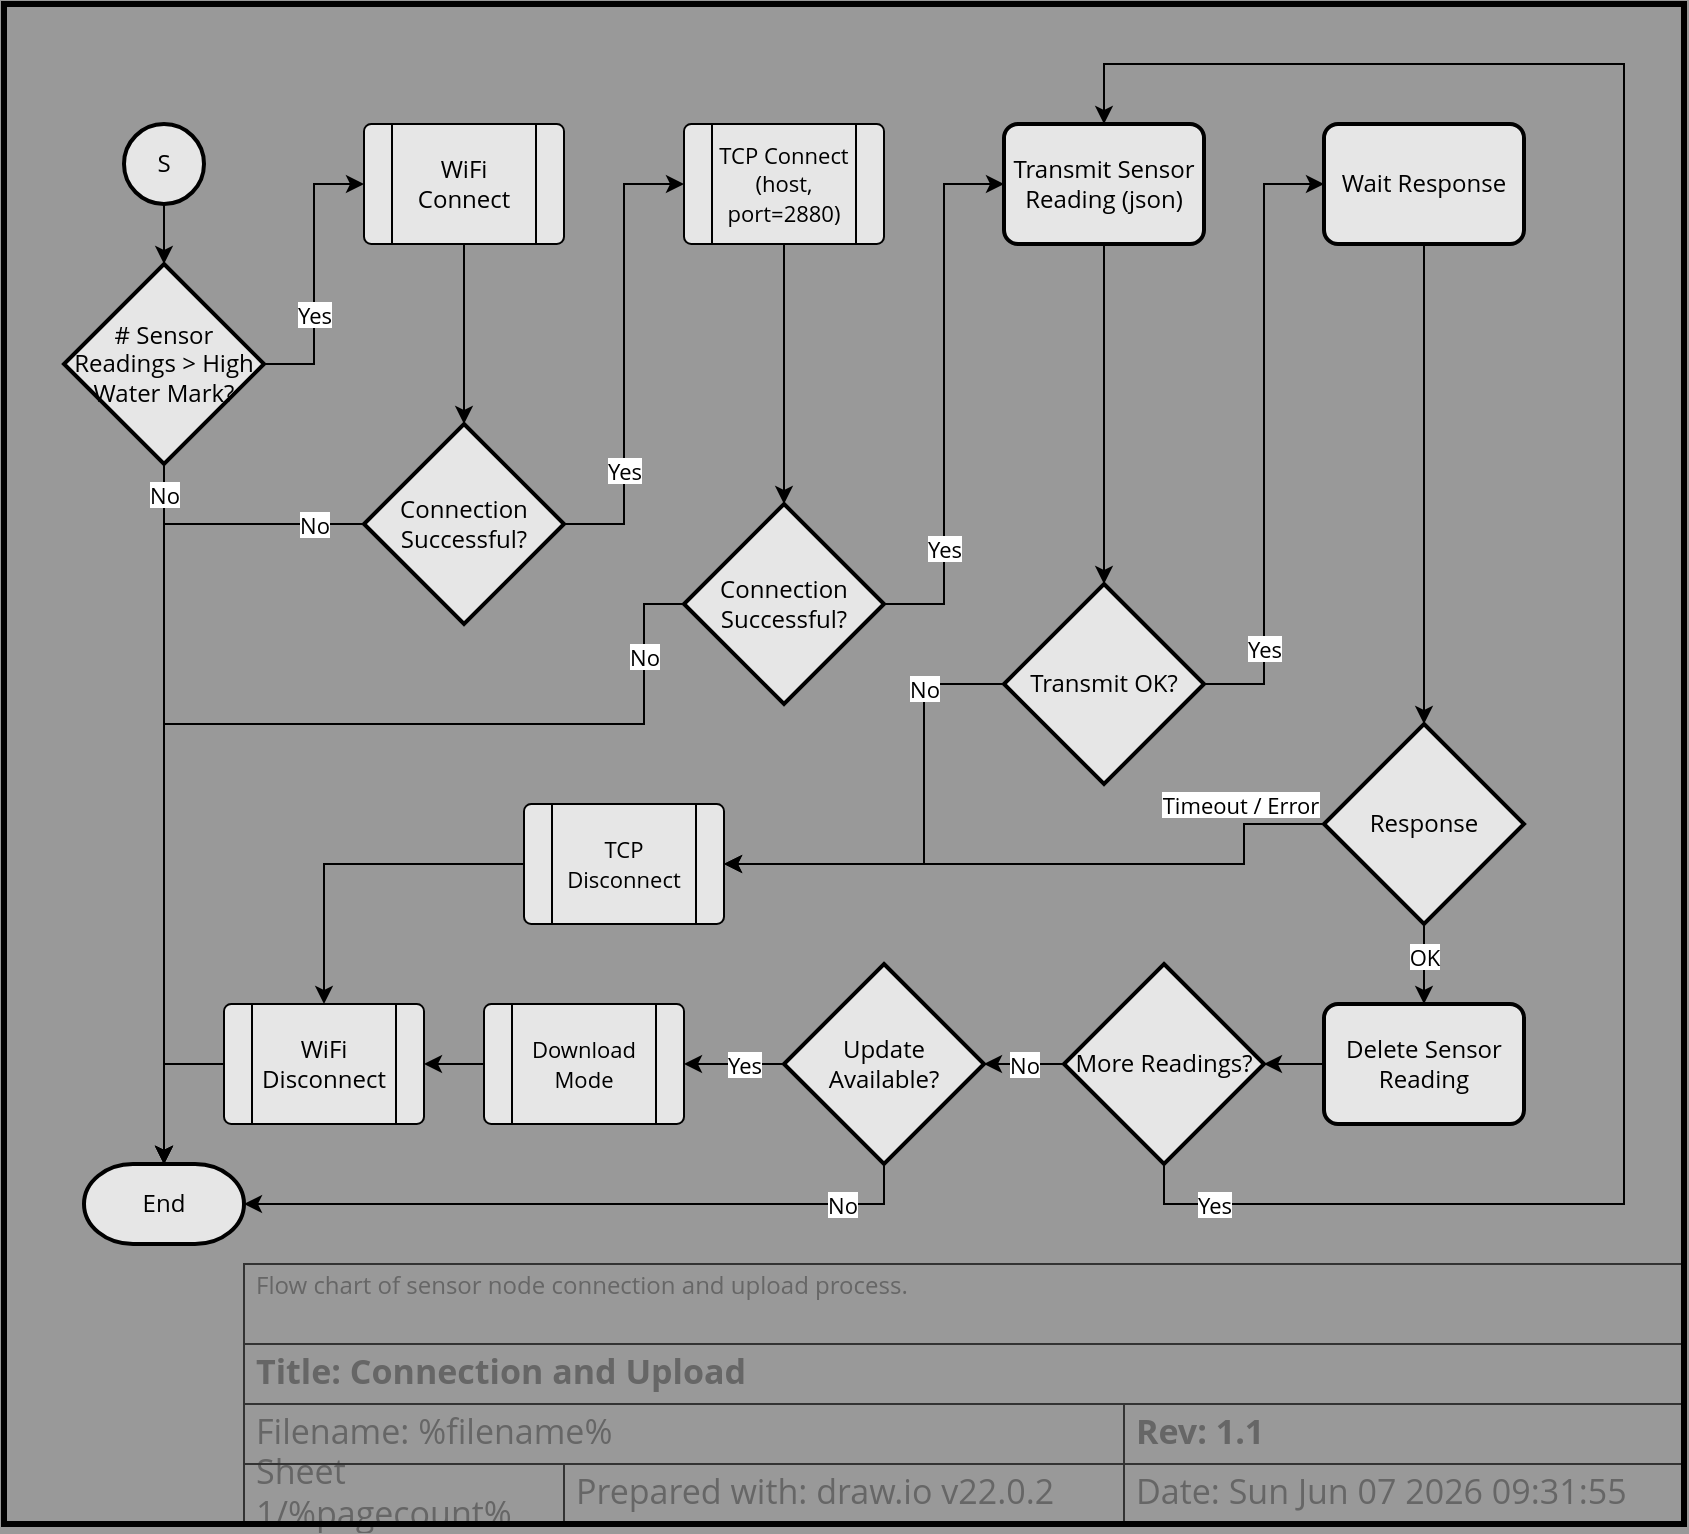 <mxfile version="22.0.2" type="device">
  <diagram name="Connection and Upload" id="fo18u6Ch1KVScq3Fo-Wy">
    <mxGraphModel dx="1906" dy="1611" grid="1" gridSize="10" guides="1" tooltips="1" connect="1" arrows="1" fold="1" page="1" pageScale="1" pageWidth="800" pageHeight="350" background="#999999" math="0" shadow="0">
      <root>
        <object label="" description="Flow chart of sensor node connection and upload process." rev="1.1" id="0">
          <mxCell />
        </object>
        <object label="Title Block" id="1">
          <mxCell style="locked=1;" parent="0" />
        </object>
        <mxCell id="h7L3MlKvrl_dhOmhB3lf-10" value="Prepared with: draw.io v22.0.2" style="strokeWidth=1;shadow=0;dashed=0;align=center;html=1;shape=mxgraph.mockup.text.textBox;fontColor=#666666;align=left;fontSize=17;spacingLeft=4;spacingTop=-3;whiteSpace=wrap;strokeColor=#333333;mainText=;fillColor=none;fontFamily=Open Sans;movable=1;resizable=1;rotatable=1;deletable=1;editable=1;locked=0;connectable=1;" parent="1" vertex="1">
          <mxGeometry x="220" y="300" width="280" height="30" as="geometry" />
        </mxCell>
        <object label="&lt;div align=&quot;left&quot;&gt;Sheet %pagenumber%/%pagecount%&lt;/div&gt;" placeholders="1" id="h7L3MlKvrl_dhOmhB3lf-12">
          <mxCell style="strokeWidth=1;shadow=0;dashed=0;align=left;html=1;shape=mxgraph.mockup.text.textBox;fontColor=#666666;align=left;fontSize=17;spacingLeft=4;spacingTop=-3;whiteSpace=wrap;strokeColor=#333333;mainText=;fillColor=none;fontFamily=Open Sans;movable=1;resizable=1;rotatable=1;deletable=1;editable=1;locked=0;connectable=1;" parent="1" vertex="1">
            <mxGeometry x="60" y="300" width="160" height="30" as="geometry" />
          </mxCell>
        </object>
        <object label="Date: &lt;font style=&quot;font-size: 17px;&quot;&gt;%date{ddd mmm dd yyyy HH:MM:ss}%&lt;/font&gt;" placeholders="1" id="h7L3MlKvrl_dhOmhB3lf-13">
          <mxCell style="strokeWidth=1;shadow=0;dashed=0;align=center;html=1;shape=mxgraph.mockup.text.textBox;fontColor=#666666;align=left;fontSize=17;spacingLeft=4;spacingTop=-3;whiteSpace=wrap;strokeColor=#333333;mainText=;fillColor=none;fontFamily=Open Sans;movable=1;resizable=1;rotatable=1;deletable=1;editable=1;locked=0;connectable=1;" parent="1" vertex="1">
            <mxGeometry x="500" y="300" width="280" height="30" as="geometry" />
          </mxCell>
        </object>
        <object label="&lt;b&gt;Title: %page%&lt;/b&gt;" placeholders="1" id="h7L3MlKvrl_dhOmhB3lf-14">
          <mxCell style="strokeWidth=1;shadow=0;dashed=0;align=center;html=1;shape=mxgraph.mockup.text.textBox;fontColor=#666666;align=left;fontSize=17;spacingLeft=4;spacingTop=-3;whiteSpace=wrap;strokeColor=#333333;mainText=;fillColor=none;fontFamily=Open Sans;movable=1;resizable=1;rotatable=1;deletable=1;editable=1;locked=0;connectable=1;" parent="1" vertex="1">
            <mxGeometry x="60" y="240" width="720" height="30" as="geometry" />
          </mxCell>
        </object>
        <object label="Filename: %filename%" placeholders="1" id="h7L3MlKvrl_dhOmhB3lf-15">
          <mxCell style="strokeWidth=1;shadow=0;dashed=0;align=center;html=1;shape=mxgraph.mockup.text.textBox;fontColor=#666666;align=left;fontSize=17;spacingLeft=4;spacingTop=-3;whiteSpace=wrap;strokeColor=#333333;mainText=;fillColor=none;fontFamily=Open Sans;movable=1;resizable=1;rotatable=1;deletable=1;editable=1;locked=0;connectable=1;" parent="1" vertex="1">
            <mxGeometry x="60" y="270" width="440" height="30" as="geometry" />
          </mxCell>
        </object>
        <object label="&lt;div align=&quot;left&quot;&gt;%description%&lt;/div&gt;" placeholders="1" id="h7L3MlKvrl_dhOmhB3lf-16">
          <mxCell style="strokeWidth=1;shadow=0;dashed=0;html=1;shape=mxgraph.mockup.text.textBox;fontColor=#666666;align=left;verticalAlign=top;fontSize=12;spacingLeft=4;spacingTop=-3;whiteSpace=wrap;strokeColor=#333333;mainText=;fillColor=none;fontFamily=Open Sans;movable=1;resizable=1;rotatable=1;deletable=1;editable=1;locked=0;connectable=1;" parent="1" vertex="1">
            <mxGeometry x="60" y="200" width="720" height="40" as="geometry" />
          </mxCell>
        </object>
        <object label="&lt;b&gt;Rev: %rev%&lt;br&gt;&lt;/b&gt;" placeholders="1" id="EyKvBmyPNv_MzgSUc5b6-1">
          <mxCell style="strokeWidth=1;shadow=0;dashed=0;align=center;html=1;shape=mxgraph.mockup.text.textBox;fontColor=#666666;align=left;fontSize=17;spacingLeft=4;spacingTop=-3;whiteSpace=wrap;strokeColor=#333333;mainText=;fillColor=none;fontFamily=Open Sans;movable=1;resizable=1;rotatable=1;deletable=1;editable=1;locked=0;connectable=1;" parent="1" vertex="1">
            <mxGeometry x="500" y="270" width="280" height="30" as="geometry" />
          </mxCell>
        </object>
        <object label="Drawing Frame" id="2jkEU8j2_UPUL1MGRyPS-1">
          <mxCell style="locked=1;" parent="0" />
        </object>
        <mxCell id="2jkEU8j2_UPUL1MGRyPS-2" value="" style="rounded=0;whiteSpace=wrap;html=1;fillColor=none;strokeWidth=3;movable=1;resizable=1;rotatable=1;deletable=1;editable=1;locked=0;connectable=1;" parent="2jkEU8j2_UPUL1MGRyPS-1" vertex="1">
          <mxGeometry x="-60" y="-430" width="840" height="760" as="geometry" />
        </mxCell>
        <object label="Document" id="NbdiYjX3MhI7OpqD2NvG-1">
          <mxCell parent="0" />
        </object>
        <mxCell id="PINzFg8CK9Q2xGxRfYvV-2" value="S" style="strokeWidth=2;html=1;shape=mxgraph.flowchart.start_2;whiteSpace=wrap;fontFamily=Open Sans;fillColor=#E6E6E6;" parent="NbdiYjX3MhI7OpqD2NvG-1" vertex="1">
          <mxGeometry y="-370" width="40" height="40" as="geometry" />
        </mxCell>
        <mxCell id="PINzFg8CK9Q2xGxRfYvV-8" value="No" style="edgeStyle=orthogonalEdgeStyle;rounded=0;orthogonalLoop=1;jettySize=auto;html=1;fontFamily=Open Sans;" parent="NbdiYjX3MhI7OpqD2NvG-1" source="PINzFg8CK9Q2xGxRfYvV-5" target="PINzFg8CK9Q2xGxRfYvV-7" edge="1">
          <mxGeometry x="-0.913" relative="1" as="geometry">
            <mxPoint as="offset" />
          </mxGeometry>
        </mxCell>
        <mxCell id="PINzFg8CK9Q2xGxRfYvV-9" value="Yes" style="edgeStyle=orthogonalEdgeStyle;rounded=0;orthogonalLoop=1;jettySize=auto;html=1;entryX=0;entryY=0.5;entryDx=0;entryDy=0;fontFamily=Open Sans;" parent="NbdiYjX3MhI7OpqD2NvG-1" source="PINzFg8CK9Q2xGxRfYvV-5" target="MNRwYcwlJc8vZSp2Yxgr-1" edge="1">
          <mxGeometry x="-0.286" relative="1" as="geometry">
            <mxPoint as="offset" />
            <mxPoint x="120" y="-340" as="targetPoint" />
          </mxGeometry>
        </mxCell>
        <mxCell id="PINzFg8CK9Q2xGxRfYvV-5" value="&lt;font&gt;# Sensor Readings &amp;gt; High Water Mark?&lt;/font&gt;" style="strokeWidth=2;html=1;shape=mxgraph.flowchart.decision;whiteSpace=wrap;fontFamily=Open Sans;fillColor=#E6E6E6;" parent="NbdiYjX3MhI7OpqD2NvG-1" vertex="1">
          <mxGeometry x="-30" y="-300" width="100" height="100" as="geometry" />
        </mxCell>
        <mxCell id="PINzFg8CK9Q2xGxRfYvV-6" style="edgeStyle=orthogonalEdgeStyle;rounded=0;orthogonalLoop=1;jettySize=auto;html=1;entryX=0.5;entryY=0;entryDx=0;entryDy=0;entryPerimeter=0;fontFamily=Open Sans;" parent="NbdiYjX3MhI7OpqD2NvG-1" source="PINzFg8CK9Q2xGxRfYvV-2" target="PINzFg8CK9Q2xGxRfYvV-5" edge="1">
          <mxGeometry relative="1" as="geometry" />
        </mxCell>
        <mxCell id="PINzFg8CK9Q2xGxRfYvV-7" value="End" style="strokeWidth=2;html=1;shape=mxgraph.flowchart.terminator;whiteSpace=wrap;fontFamily=Open Sans;fillColor=#E6E6E6;" parent="NbdiYjX3MhI7OpqD2NvG-1" vertex="1">
          <mxGeometry x="-20" y="150" width="80" height="40" as="geometry" />
        </mxCell>
        <mxCell id="PINzFg8CK9Q2xGxRfYvV-12" value="No" style="edgeStyle=orthogonalEdgeStyle;rounded=0;orthogonalLoop=1;jettySize=auto;html=1;fontFamily=Open Sans;" parent="NbdiYjX3MhI7OpqD2NvG-1" source="PINzFg8CK9Q2xGxRfYvV-10" target="PINzFg8CK9Q2xGxRfYvV-7" edge="1">
          <mxGeometry x="-0.878" relative="1" as="geometry">
            <mxPoint as="offset" />
          </mxGeometry>
        </mxCell>
        <mxCell id="PINzFg8CK9Q2xGxRfYvV-14" value="Yes" style="edgeStyle=orthogonalEdgeStyle;rounded=0;orthogonalLoop=1;jettySize=auto;html=1;entryX=0;entryY=0.5;entryDx=0;entryDy=0;fontFamily=Open Sans;" parent="NbdiYjX3MhI7OpqD2NvG-1" source="PINzFg8CK9Q2xGxRfYvV-10" target="MNRwYcwlJc8vZSp2Yxgr-2" edge="1">
          <mxGeometry x="-0.5" relative="1" as="geometry">
            <mxPoint as="offset" />
            <mxPoint x="280" y="-340" as="targetPoint" />
          </mxGeometry>
        </mxCell>
        <mxCell id="PINzFg8CK9Q2xGxRfYvV-10" value="Connection Successful?" style="strokeWidth=2;html=1;shape=mxgraph.flowchart.decision;whiteSpace=wrap;fontFamily=Open Sans;fillColor=#E6E6E6;" parent="NbdiYjX3MhI7OpqD2NvG-1" vertex="1">
          <mxGeometry x="120" y="-220" width="100" height="100" as="geometry" />
        </mxCell>
        <mxCell id="PINzFg8CK9Q2xGxRfYvV-11" style="edgeStyle=orthogonalEdgeStyle;rounded=0;orthogonalLoop=1;jettySize=auto;html=1;entryX=0.5;entryY=0;entryDx=0;entryDy=0;entryPerimeter=0;fontFamily=Open Sans;" parent="NbdiYjX3MhI7OpqD2NvG-1" source="MNRwYcwlJc8vZSp2Yxgr-1" target="PINzFg8CK9Q2xGxRfYvV-10" edge="1">
          <mxGeometry relative="1" as="geometry">
            <mxPoint x="170" y="-310" as="sourcePoint" />
          </mxGeometry>
        </mxCell>
        <mxCell id="PINzFg8CK9Q2xGxRfYvV-16" style="edgeStyle=orthogonalEdgeStyle;rounded=0;orthogonalLoop=1;jettySize=auto;html=1;fontFamily=Open Sans;" parent="NbdiYjX3MhI7OpqD2NvG-1" source="MNRwYcwlJc8vZSp2Yxgr-2" target="PINzFg8CK9Q2xGxRfYvV-15" edge="1">
          <mxGeometry relative="1" as="geometry">
            <mxPoint x="330" y="-310" as="sourcePoint" />
          </mxGeometry>
        </mxCell>
        <mxCell id="PINzFg8CK9Q2xGxRfYvV-17" value="No" style="edgeStyle=orthogonalEdgeStyle;rounded=0;orthogonalLoop=1;jettySize=auto;html=1;fontFamily=Open Sans;exitX=0;exitY=0.5;exitDx=0;exitDy=0;exitPerimeter=0;entryX=0.5;entryY=0;entryDx=0;entryDy=0;entryPerimeter=0;" parent="NbdiYjX3MhI7OpqD2NvG-1" source="PINzFg8CK9Q2xGxRfYvV-15" target="PINzFg8CK9Q2xGxRfYvV-7" edge="1">
          <mxGeometry x="-0.83" relative="1" as="geometry">
            <mxPoint as="offset" />
            <mxPoint x="220" y="-60" as="targetPoint" />
            <Array as="points">
              <mxPoint x="260" y="-130" />
              <mxPoint x="260" y="-70" />
              <mxPoint x="20" y="-70" />
            </Array>
          </mxGeometry>
        </mxCell>
        <mxCell id="PINzFg8CK9Q2xGxRfYvV-19" value="Yes" style="edgeStyle=orthogonalEdgeStyle;rounded=0;orthogonalLoop=1;jettySize=auto;html=1;entryX=0;entryY=0.5;entryDx=0;entryDy=0;fontFamily=Open Sans;" parent="NbdiYjX3MhI7OpqD2NvG-1" source="PINzFg8CK9Q2xGxRfYvV-15" target="PINzFg8CK9Q2xGxRfYvV-18" edge="1">
          <mxGeometry x="-0.569" relative="1" as="geometry">
            <mxPoint as="offset" />
          </mxGeometry>
        </mxCell>
        <mxCell id="PINzFg8CK9Q2xGxRfYvV-15" value="Connection Successful?" style="strokeWidth=2;html=1;shape=mxgraph.flowchart.decision;whiteSpace=wrap;fontFamily=Open Sans;fillColor=#E6E6E6;" parent="NbdiYjX3MhI7OpqD2NvG-1" vertex="1">
          <mxGeometry x="280" y="-180" width="100" height="100" as="geometry" />
        </mxCell>
        <mxCell id="PINzFg8CK9Q2xGxRfYvV-21" style="edgeStyle=orthogonalEdgeStyle;rounded=0;orthogonalLoop=1;jettySize=auto;html=1;fontFamily=Open Sans;" parent="NbdiYjX3MhI7OpqD2NvG-1" source="PINzFg8CK9Q2xGxRfYvV-18" target="PINzFg8CK9Q2xGxRfYvV-20" edge="1">
          <mxGeometry relative="1" as="geometry" />
        </mxCell>
        <mxCell id="PINzFg8CK9Q2xGxRfYvV-18" value="Transmit Sensor Reading (json)" style="rounded=1;whiteSpace=wrap;html=1;absoluteArcSize=1;arcSize=14;strokeWidth=2;fontFamily=Open Sans;fillColor=#E6E6E6;" parent="NbdiYjX3MhI7OpqD2NvG-1" vertex="1">
          <mxGeometry x="440" y="-370" width="100" height="60" as="geometry" />
        </mxCell>
        <mxCell id="PINzFg8CK9Q2xGxRfYvV-22" value="No" style="edgeStyle=orthogonalEdgeStyle;rounded=0;orthogonalLoop=1;jettySize=auto;html=1;fontFamily=Open Sans;exitX=0;exitY=0.5;exitDx=0;exitDy=0;exitPerimeter=0;" parent="NbdiYjX3MhI7OpqD2NvG-1" source="PINzFg8CK9Q2xGxRfYvV-20" target="MNRwYcwlJc8vZSp2Yxgr-3" edge="1">
          <mxGeometry x="-0.636" relative="1" as="geometry">
            <Array as="points">
              <mxPoint x="400" y="-90" />
              <mxPoint x="400" />
            </Array>
            <mxPoint as="offset" />
            <mxPoint x="140" y="-10" as="targetPoint" />
          </mxGeometry>
        </mxCell>
        <mxCell id="PINzFg8CK9Q2xGxRfYvV-24" value="Yes" style="edgeStyle=orthogonalEdgeStyle;rounded=0;orthogonalLoop=1;jettySize=auto;html=1;entryX=0;entryY=0.5;entryDx=0;entryDy=0;fontFamily=Open Sans;" parent="NbdiYjX3MhI7OpqD2NvG-1" source="PINzFg8CK9Q2xGxRfYvV-20" target="PINzFg8CK9Q2xGxRfYvV-23" edge="1">
          <mxGeometry x="-0.688" relative="1" as="geometry">
            <mxPoint as="offset" />
          </mxGeometry>
        </mxCell>
        <mxCell id="PINzFg8CK9Q2xGxRfYvV-20" value="Transmit OK?" style="strokeWidth=2;html=1;shape=mxgraph.flowchart.decision;whiteSpace=wrap;fontFamily=Open Sans;fillColor=#E6E6E6;" parent="NbdiYjX3MhI7OpqD2NvG-1" vertex="1">
          <mxGeometry x="440" y="-140" width="100" height="100" as="geometry" />
        </mxCell>
        <mxCell id="PINzFg8CK9Q2xGxRfYvV-28" style="edgeStyle=orthogonalEdgeStyle;rounded=0;orthogonalLoop=1;jettySize=auto;html=1;fontFamily=Open Sans;" parent="NbdiYjX3MhI7OpqD2NvG-1" source="PINzFg8CK9Q2xGxRfYvV-23" target="PINzFg8CK9Q2xGxRfYvV-25" edge="1">
          <mxGeometry relative="1" as="geometry" />
        </mxCell>
        <mxCell id="PINzFg8CK9Q2xGxRfYvV-23" value="Wait Response" style="rounded=1;whiteSpace=wrap;html=1;absoluteArcSize=1;arcSize=14;strokeWidth=2;fontFamily=Open Sans;fillColor=#E6E6E6;" parent="NbdiYjX3MhI7OpqD2NvG-1" vertex="1">
          <mxGeometry x="600" y="-370" width="100" height="60" as="geometry" />
        </mxCell>
        <mxCell id="PINzFg8CK9Q2xGxRfYvV-26" style="edgeStyle=orthogonalEdgeStyle;rounded=0;orthogonalLoop=1;jettySize=auto;html=1;fontFamily=Open Sans;" parent="NbdiYjX3MhI7OpqD2NvG-1" source="PINzFg8CK9Q2xGxRfYvV-25" target="MNRwYcwlJc8vZSp2Yxgr-3" edge="1">
          <mxGeometry relative="1" as="geometry">
            <mxPoint x="240" y="70" as="targetPoint" />
            <Array as="points">
              <mxPoint x="560" y="-20" />
              <mxPoint x="560" />
            </Array>
          </mxGeometry>
        </mxCell>
        <mxCell id="PINzFg8CK9Q2xGxRfYvV-27" value="Timeout / Error" style="edgeLabel;html=1;align=center;verticalAlign=middle;resizable=0;points=[];fontFamily=Open Sans;" parent="PINzFg8CK9Q2xGxRfYvV-26" vertex="1" connectable="0">
          <mxGeometry x="-0.842" y="-3" relative="1" as="geometry">
            <mxPoint x="-17" y="-7" as="offset" />
          </mxGeometry>
        </mxCell>
        <mxCell id="PINzFg8CK9Q2xGxRfYvV-31" value="OK" style="edgeStyle=orthogonalEdgeStyle;rounded=0;orthogonalLoop=1;jettySize=auto;html=1;fontFamily=Open Sans;" parent="NbdiYjX3MhI7OpqD2NvG-1" source="PINzFg8CK9Q2xGxRfYvV-25" target="PINzFg8CK9Q2xGxRfYvV-30" edge="1">
          <mxGeometry x="-0.2" relative="1" as="geometry">
            <mxPoint as="offset" />
          </mxGeometry>
        </mxCell>
        <mxCell id="PINzFg8CK9Q2xGxRfYvV-25" value="Response" style="strokeWidth=2;html=1;shape=mxgraph.flowchart.decision;whiteSpace=wrap;fontFamily=Open Sans;fillColor=#E6E6E6;" parent="NbdiYjX3MhI7OpqD2NvG-1" vertex="1">
          <mxGeometry x="600" y="-70" width="100" height="100" as="geometry" />
        </mxCell>
        <mxCell id="PINzFg8CK9Q2xGxRfYvV-32" value="Yes" style="edgeStyle=orthogonalEdgeStyle;rounded=0;orthogonalLoop=1;jettySize=auto;html=1;entryX=0.5;entryY=0;entryDx=0;entryDy=0;exitX=0.5;exitY=1;exitDx=0;exitDy=0;exitPerimeter=0;fontFamily=Open Sans;" parent="NbdiYjX3MhI7OpqD2NvG-1" source="PINzFg8CK9Q2xGxRfYvV-33" target="PINzFg8CK9Q2xGxRfYvV-18" edge="1">
          <mxGeometry x="-0.92" relative="1" as="geometry">
            <Array as="points">
              <mxPoint x="520" y="170" />
              <mxPoint x="750" y="170" />
              <mxPoint x="750" y="-400" />
              <mxPoint x="490" y="-400" />
            </Array>
            <mxPoint as="offset" />
          </mxGeometry>
        </mxCell>
        <mxCell id="PINzFg8CK9Q2xGxRfYvV-34" style="edgeStyle=orthogonalEdgeStyle;rounded=0;orthogonalLoop=1;jettySize=auto;html=1;fontFamily=Open Sans;" parent="NbdiYjX3MhI7OpqD2NvG-1" source="PINzFg8CK9Q2xGxRfYvV-30" target="PINzFg8CK9Q2xGxRfYvV-33" edge="1">
          <mxGeometry relative="1" as="geometry" />
        </mxCell>
        <mxCell id="PINzFg8CK9Q2xGxRfYvV-30" value="Delete Sensor Reading" style="rounded=1;whiteSpace=wrap;html=1;absoluteArcSize=1;arcSize=14;strokeWidth=2;fontFamily=Open Sans;fillColor=#E6E6E6;" parent="NbdiYjX3MhI7OpqD2NvG-1" vertex="1">
          <mxGeometry x="600" y="70" width="100" height="60" as="geometry" />
        </mxCell>
        <mxCell id="PINzFg8CK9Q2xGxRfYvV-33" value="More Readings?" style="strokeWidth=2;html=1;shape=mxgraph.flowchart.decision;whiteSpace=wrap;fontFamily=Open Sans;fillColor=#E6E6E6;" parent="NbdiYjX3MhI7OpqD2NvG-1" vertex="1">
          <mxGeometry x="470" y="50" width="100" height="100" as="geometry" />
        </mxCell>
        <mxCell id="PINzFg8CK9Q2xGxRfYvV-35" value="Yes" style="edgeStyle=orthogonalEdgeStyle;rounded=0;orthogonalLoop=1;jettySize=auto;html=1;fontFamily=Open Sans;" parent="NbdiYjX3MhI7OpqD2NvG-1" source="MNRwYcwlJc8vZSp2Yxgr-7" target="MNRwYcwlJc8vZSp2Yxgr-5" edge="1">
          <mxGeometry x="-0.2" relative="1" as="geometry">
            <mxPoint as="offset" />
            <mxPoint x="290" y="100" as="targetPoint" />
          </mxGeometry>
        </mxCell>
        <mxCell id="MNRwYcwlJc8vZSp2Yxgr-1" value="WiFi Connect" style="verticalLabelPosition=middle;verticalAlign=middle;html=1;shape=process;whiteSpace=wrap;rounded=1;size=0.14;arcSize=6;fontFamily=Open Sans;labelPosition=center;align=center;fillColor=#E6E6E6;" vertex="1" parent="NbdiYjX3MhI7OpqD2NvG-1">
          <mxGeometry x="120" y="-370" width="100" height="60" as="geometry" />
        </mxCell>
        <mxCell id="MNRwYcwlJc8vZSp2Yxgr-2" value="&lt;font style=&quot;font-size: 11px;&quot;&gt;TCP Connect (host, port=2880)&lt;/font&gt;" style="verticalLabelPosition=middle;verticalAlign=middle;html=1;shape=process;whiteSpace=wrap;rounded=1;size=0.14;arcSize=6;fontFamily=Open Sans;labelPosition=center;align=center;fillColor=#E6E6E6;" vertex="1" parent="NbdiYjX3MhI7OpqD2NvG-1">
          <mxGeometry x="280" y="-370" width="100" height="60" as="geometry" />
        </mxCell>
        <mxCell id="MNRwYcwlJc8vZSp2Yxgr-3" value="&lt;font style=&quot;font-size: 11px;&quot;&gt;TCP Disconnect&lt;/font&gt;" style="verticalLabelPosition=middle;verticalAlign=middle;html=1;shape=process;whiteSpace=wrap;rounded=1;size=0.14;arcSize=6;fontFamily=Open Sans;labelPosition=center;align=center;fillColor=#E6E6E6;" vertex="1" parent="NbdiYjX3MhI7OpqD2NvG-1">
          <mxGeometry x="200" y="-30" width="100" height="60" as="geometry" />
        </mxCell>
        <mxCell id="MNRwYcwlJc8vZSp2Yxgr-4" style="edgeStyle=orthogonalEdgeStyle;rounded=0;orthogonalLoop=1;jettySize=auto;html=1;entryX=0.5;entryY=0;entryDx=0;entryDy=0;fontFamily=Open Sans;" edge="1" parent="NbdiYjX3MhI7OpqD2NvG-1" source="MNRwYcwlJc8vZSp2Yxgr-3" target="MNRwYcwlJc8vZSp2Yxgr-12">
          <mxGeometry relative="1" as="geometry" />
        </mxCell>
        <mxCell id="MNRwYcwlJc8vZSp2Yxgr-11" style="edgeStyle=orthogonalEdgeStyle;rounded=0;orthogonalLoop=1;jettySize=auto;html=1;exitX=0;exitY=0.5;exitDx=0;exitDy=0;" edge="1" parent="NbdiYjX3MhI7OpqD2NvG-1" source="MNRwYcwlJc8vZSp2Yxgr-12" target="PINzFg8CK9Q2xGxRfYvV-7">
          <mxGeometry relative="1" as="geometry" />
        </mxCell>
        <mxCell id="MNRwYcwlJc8vZSp2Yxgr-5" value="&lt;font style=&quot;font-size: 11px;&quot;&gt;Download Mode&lt;/font&gt;" style="verticalLabelPosition=middle;verticalAlign=middle;html=1;shape=process;whiteSpace=wrap;rounded=1;size=0.14;arcSize=6;fontFamily=Open Sans;labelPosition=center;align=center;fillColor=#E6E6E6;" vertex="1" parent="NbdiYjX3MhI7OpqD2NvG-1">
          <mxGeometry x="180" y="70" width="100" height="60" as="geometry" />
        </mxCell>
        <mxCell id="MNRwYcwlJc8vZSp2Yxgr-8" value="No" style="edgeStyle=orthogonalEdgeStyle;rounded=0;orthogonalLoop=1;jettySize=auto;html=1;fontFamily=Open Sans;" edge="1" parent="NbdiYjX3MhI7OpqD2NvG-1" source="PINzFg8CK9Q2xGxRfYvV-33" target="MNRwYcwlJc8vZSp2Yxgr-7">
          <mxGeometry relative="1" as="geometry">
            <mxPoint as="offset" />
            <mxPoint x="460" y="100" as="sourcePoint" />
            <mxPoint x="310" y="100" as="targetPoint" />
          </mxGeometry>
        </mxCell>
        <mxCell id="MNRwYcwlJc8vZSp2Yxgr-10" value="No" style="edgeStyle=orthogonalEdgeStyle;rounded=0;orthogonalLoop=1;jettySize=auto;html=1;exitX=0.5;exitY=1;exitDx=0;exitDy=0;exitPerimeter=0;fontFamily=Open Sans;" edge="1" parent="NbdiYjX3MhI7OpqD2NvG-1" source="MNRwYcwlJc8vZSp2Yxgr-7" target="PINzFg8CK9Q2xGxRfYvV-7">
          <mxGeometry x="-0.757" relative="1" as="geometry">
            <mxPoint as="offset" />
          </mxGeometry>
        </mxCell>
        <mxCell id="MNRwYcwlJc8vZSp2Yxgr-7" value="Update Available?" style="strokeWidth=2;html=1;shape=mxgraph.flowchart.decision;whiteSpace=wrap;fontFamily=Open Sans;fillColor=#E6E6E6;" vertex="1" parent="NbdiYjX3MhI7OpqD2NvG-1">
          <mxGeometry x="330" y="50" width="100" height="100" as="geometry" />
        </mxCell>
        <mxCell id="MNRwYcwlJc8vZSp2Yxgr-13" value="" style="edgeStyle=orthogonalEdgeStyle;rounded=0;orthogonalLoop=1;jettySize=auto;html=1;" edge="1" parent="NbdiYjX3MhI7OpqD2NvG-1" source="MNRwYcwlJc8vZSp2Yxgr-5" target="MNRwYcwlJc8vZSp2Yxgr-12">
          <mxGeometry relative="1" as="geometry">
            <mxPoint x="170" y="100" as="sourcePoint" />
            <mxPoint x="20" y="150" as="targetPoint" />
          </mxGeometry>
        </mxCell>
        <mxCell id="MNRwYcwlJc8vZSp2Yxgr-12" value="WiFi Disconnect" style="verticalLabelPosition=middle;verticalAlign=middle;html=1;shape=process;whiteSpace=wrap;rounded=1;size=0.14;arcSize=6;fontFamily=Open Sans;labelPosition=center;align=center;fillColor=#E6E6E6;" vertex="1" parent="NbdiYjX3MhI7OpqD2NvG-1">
          <mxGeometry x="50" y="70" width="100" height="60" as="geometry" />
        </mxCell>
      </root>
    </mxGraphModel>
  </diagram>
</mxfile>
